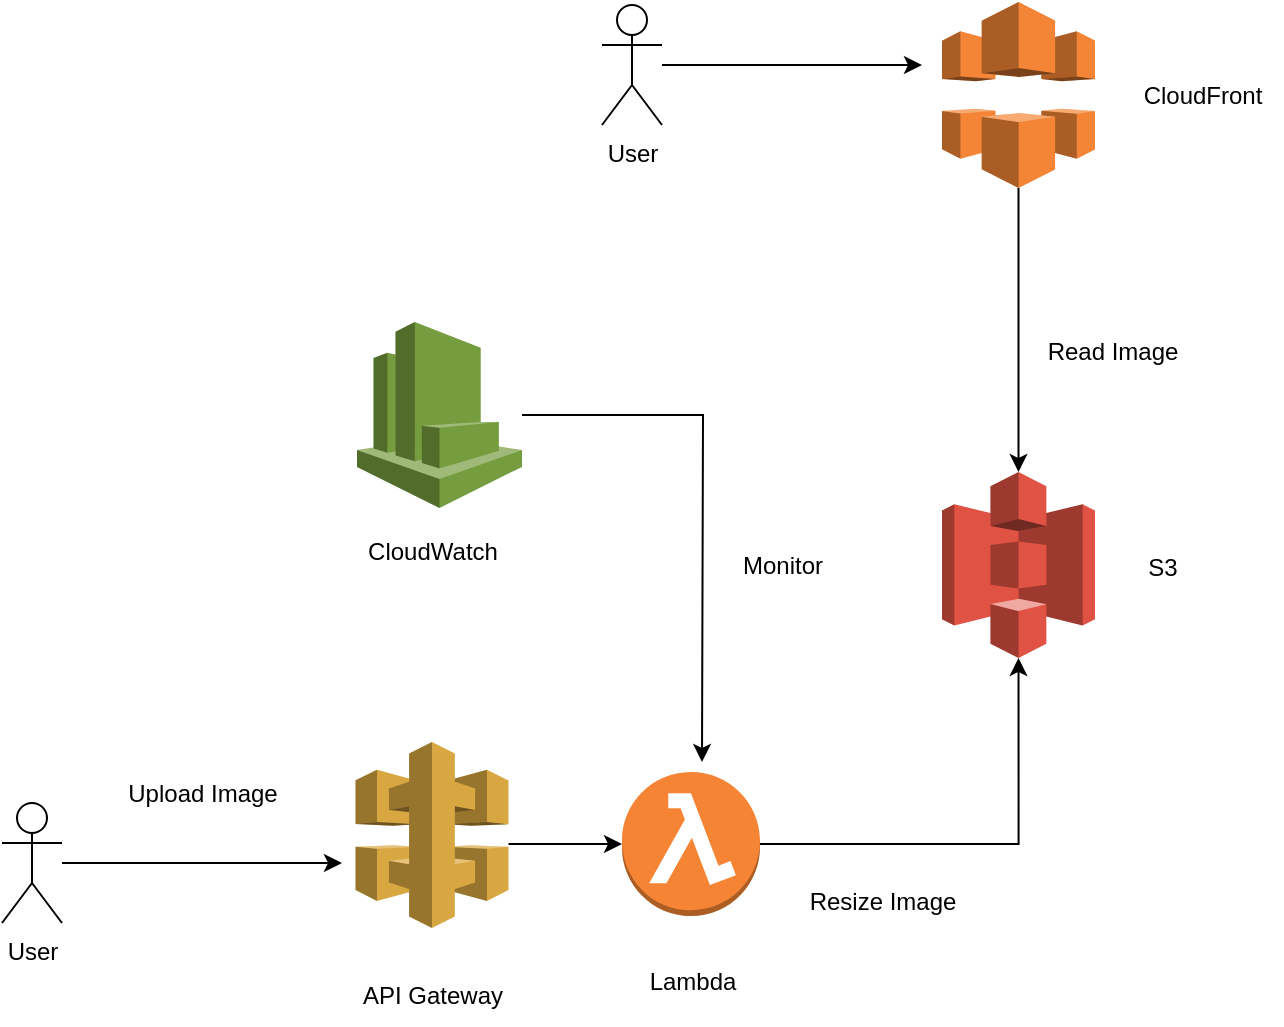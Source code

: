 <mxfile version="21.7.1" type="github">
  <diagram name="Page-1" id="Hr2RtcKhyDHUeB_40bp3">
    <mxGraphModel dx="1316" dy="1042" grid="1" gridSize="10" guides="1" tooltips="1" connect="1" arrows="1" fold="1" page="1" pageScale="1" pageWidth="850" pageHeight="1100" math="0" shadow="0">
      <root>
        <mxCell id="0" />
        <mxCell id="1" parent="0" />
        <mxCell id="n1CQJEEDBxQEsBh69DtY-8" style="edgeStyle=orthogonalEdgeStyle;rounded=0;orthogonalLoop=1;jettySize=auto;html=1;entryX=0.5;entryY=1;entryDx=0;entryDy=0;entryPerimeter=0;" edge="1" parent="1" source="n1CQJEEDBxQEsBh69DtY-2" target="n1CQJEEDBxQEsBh69DtY-7">
          <mxGeometry relative="1" as="geometry" />
        </mxCell>
        <mxCell id="n1CQJEEDBxQEsBh69DtY-2" value="" style="outlineConnect=0;dashed=0;verticalLabelPosition=bottom;verticalAlign=top;align=center;html=1;shape=mxgraph.aws3.lambda_function;fillColor=#F58534;gradientColor=none;" vertex="1" parent="1">
          <mxGeometry x="450" y="625" width="69" height="72" as="geometry" />
        </mxCell>
        <mxCell id="n1CQJEEDBxQEsBh69DtY-10" style="edgeStyle=orthogonalEdgeStyle;rounded=0;orthogonalLoop=1;jettySize=auto;html=1;entryX=0.5;entryY=0;entryDx=0;entryDy=0;entryPerimeter=0;" edge="1" parent="1" source="n1CQJEEDBxQEsBh69DtY-5" target="n1CQJEEDBxQEsBh69DtY-7">
          <mxGeometry relative="1" as="geometry">
            <mxPoint x="640" y="475" as="targetPoint" />
          </mxGeometry>
        </mxCell>
        <mxCell id="n1CQJEEDBxQEsBh69DtY-5" value="" style="outlineConnect=0;dashed=0;verticalLabelPosition=bottom;verticalAlign=top;align=center;html=1;shape=mxgraph.aws3.cloudfront;fillColor=#F58536;gradientColor=none;" vertex="1" parent="1">
          <mxGeometry x="610" y="240" width="76.5" height="93" as="geometry" />
        </mxCell>
        <mxCell id="n1CQJEEDBxQEsBh69DtY-7" value="" style="outlineConnect=0;dashed=0;verticalLabelPosition=bottom;verticalAlign=top;align=center;html=1;shape=mxgraph.aws3.s3;fillColor=#E05243;gradientColor=none;" vertex="1" parent="1">
          <mxGeometry x="610" y="475" width="76.5" height="93" as="geometry" />
        </mxCell>
        <mxCell id="n1CQJEEDBxQEsBh69DtY-9" value="Resize Image" style="text;html=1;align=center;verticalAlign=middle;resizable=0;points=[];autosize=1;strokeColor=none;fillColor=none;" vertex="1" parent="1">
          <mxGeometry x="530" y="675" width="100" height="30" as="geometry" />
        </mxCell>
        <mxCell id="n1CQJEEDBxQEsBh69DtY-11" value="Read Image" style="text;html=1;align=center;verticalAlign=middle;resizable=0;points=[];autosize=1;strokeColor=none;fillColor=none;" vertex="1" parent="1">
          <mxGeometry x="650" y="400" width="90" height="30" as="geometry" />
        </mxCell>
        <mxCell id="n1CQJEEDBxQEsBh69DtY-23" style="edgeStyle=orthogonalEdgeStyle;rounded=0;orthogonalLoop=1;jettySize=auto;html=1;" edge="1" parent="1" source="n1CQJEEDBxQEsBh69DtY-12">
          <mxGeometry relative="1" as="geometry">
            <mxPoint x="310" y="670.5" as="targetPoint" />
          </mxGeometry>
        </mxCell>
        <mxCell id="n1CQJEEDBxQEsBh69DtY-12" value="User" style="shape=umlActor;verticalLabelPosition=bottom;verticalAlign=top;html=1;outlineConnect=0;" vertex="1" parent="1">
          <mxGeometry x="140" y="640.5" width="30" height="60" as="geometry" />
        </mxCell>
        <mxCell id="n1CQJEEDBxQEsBh69DtY-15" value="CloudFront" style="text;html=1;align=center;verticalAlign=middle;resizable=0;points=[];autosize=1;strokeColor=none;fillColor=none;" vertex="1" parent="1">
          <mxGeometry x="700" y="271.5" width="80" height="30" as="geometry" />
        </mxCell>
        <mxCell id="n1CQJEEDBxQEsBh69DtY-16" value="Lambda" style="text;html=1;align=center;verticalAlign=middle;resizable=0;points=[];autosize=1;strokeColor=none;fillColor=none;" vertex="1" parent="1">
          <mxGeometry x="450" y="715" width="70" height="30" as="geometry" />
        </mxCell>
        <mxCell id="n1CQJEEDBxQEsBh69DtY-17" value="S3" style="text;html=1;align=center;verticalAlign=middle;resizable=0;points=[];autosize=1;strokeColor=none;fillColor=none;" vertex="1" parent="1">
          <mxGeometry x="700" y="508" width="40" height="30" as="geometry" />
        </mxCell>
        <mxCell id="n1CQJEEDBxQEsBh69DtY-22" style="edgeStyle=orthogonalEdgeStyle;rounded=0;orthogonalLoop=1;jettySize=auto;html=1;entryX=0;entryY=0.5;entryDx=0;entryDy=0;entryPerimeter=0;" edge="1" parent="1" source="n1CQJEEDBxQEsBh69DtY-18" target="n1CQJEEDBxQEsBh69DtY-2">
          <mxGeometry relative="1" as="geometry">
            <Array as="points">
              <mxPoint x="390" y="660" />
            </Array>
          </mxGeometry>
        </mxCell>
        <mxCell id="n1CQJEEDBxQEsBh69DtY-18" value="" style="outlineConnect=0;dashed=0;verticalLabelPosition=bottom;verticalAlign=top;align=center;html=1;shape=mxgraph.aws3.api_gateway;fillColor=#D9A741;gradientColor=none;" vertex="1" parent="1">
          <mxGeometry x="316.75" y="610" width="76.5" height="93" as="geometry" />
        </mxCell>
        <mxCell id="n1CQJEEDBxQEsBh69DtY-19" value="API Gateway" style="text;html=1;align=center;verticalAlign=middle;resizable=0;points=[];autosize=1;strokeColor=none;fillColor=none;" vertex="1" parent="1">
          <mxGeometry x="310" y="721.5" width="90" height="30" as="geometry" />
        </mxCell>
        <mxCell id="n1CQJEEDBxQEsBh69DtY-24" value="Upload Image" style="text;html=1;align=center;verticalAlign=middle;resizable=0;points=[];autosize=1;strokeColor=none;fillColor=none;" vertex="1" parent="1">
          <mxGeometry x="190" y="620.5" width="100" height="30" as="geometry" />
        </mxCell>
        <mxCell id="n1CQJEEDBxQEsBh69DtY-27" style="edgeStyle=orthogonalEdgeStyle;rounded=0;orthogonalLoop=1;jettySize=auto;html=1;" edge="1" parent="1" source="n1CQJEEDBxQEsBh69DtY-25">
          <mxGeometry relative="1" as="geometry">
            <mxPoint x="490" y="620" as="targetPoint" />
          </mxGeometry>
        </mxCell>
        <mxCell id="n1CQJEEDBxQEsBh69DtY-25" value="" style="outlineConnect=0;dashed=0;verticalLabelPosition=bottom;verticalAlign=top;align=center;html=1;shape=mxgraph.aws3.cloudwatch;fillColor=#759C3E;gradientColor=none;" vertex="1" parent="1">
          <mxGeometry x="317.5" y="400" width="82.5" height="93" as="geometry" />
        </mxCell>
        <mxCell id="n1CQJEEDBxQEsBh69DtY-26" value="CloudWatch" style="text;html=1;align=center;verticalAlign=middle;resizable=0;points=[];autosize=1;strokeColor=none;fillColor=none;" vertex="1" parent="1">
          <mxGeometry x="310" y="500" width="90" height="30" as="geometry" />
        </mxCell>
        <mxCell id="n1CQJEEDBxQEsBh69DtY-28" value="Monitor&lt;br&gt;" style="text;html=1;align=center;verticalAlign=middle;resizable=0;points=[];autosize=1;strokeColor=none;fillColor=none;" vertex="1" parent="1">
          <mxGeometry x="500" y="506.5" width="60" height="30" as="geometry" />
        </mxCell>
        <mxCell id="n1CQJEEDBxQEsBh69DtY-31" style="edgeStyle=orthogonalEdgeStyle;rounded=0;orthogonalLoop=1;jettySize=auto;html=1;" edge="1" parent="1" source="n1CQJEEDBxQEsBh69DtY-29">
          <mxGeometry relative="1" as="geometry">
            <mxPoint x="600" y="271.5" as="targetPoint" />
          </mxGeometry>
        </mxCell>
        <mxCell id="n1CQJEEDBxQEsBh69DtY-29" value="User" style="shape=umlActor;verticalLabelPosition=bottom;verticalAlign=top;html=1;outlineConnect=0;" vertex="1" parent="1">
          <mxGeometry x="440" y="241.5" width="30" height="60" as="geometry" />
        </mxCell>
      </root>
    </mxGraphModel>
  </diagram>
</mxfile>
